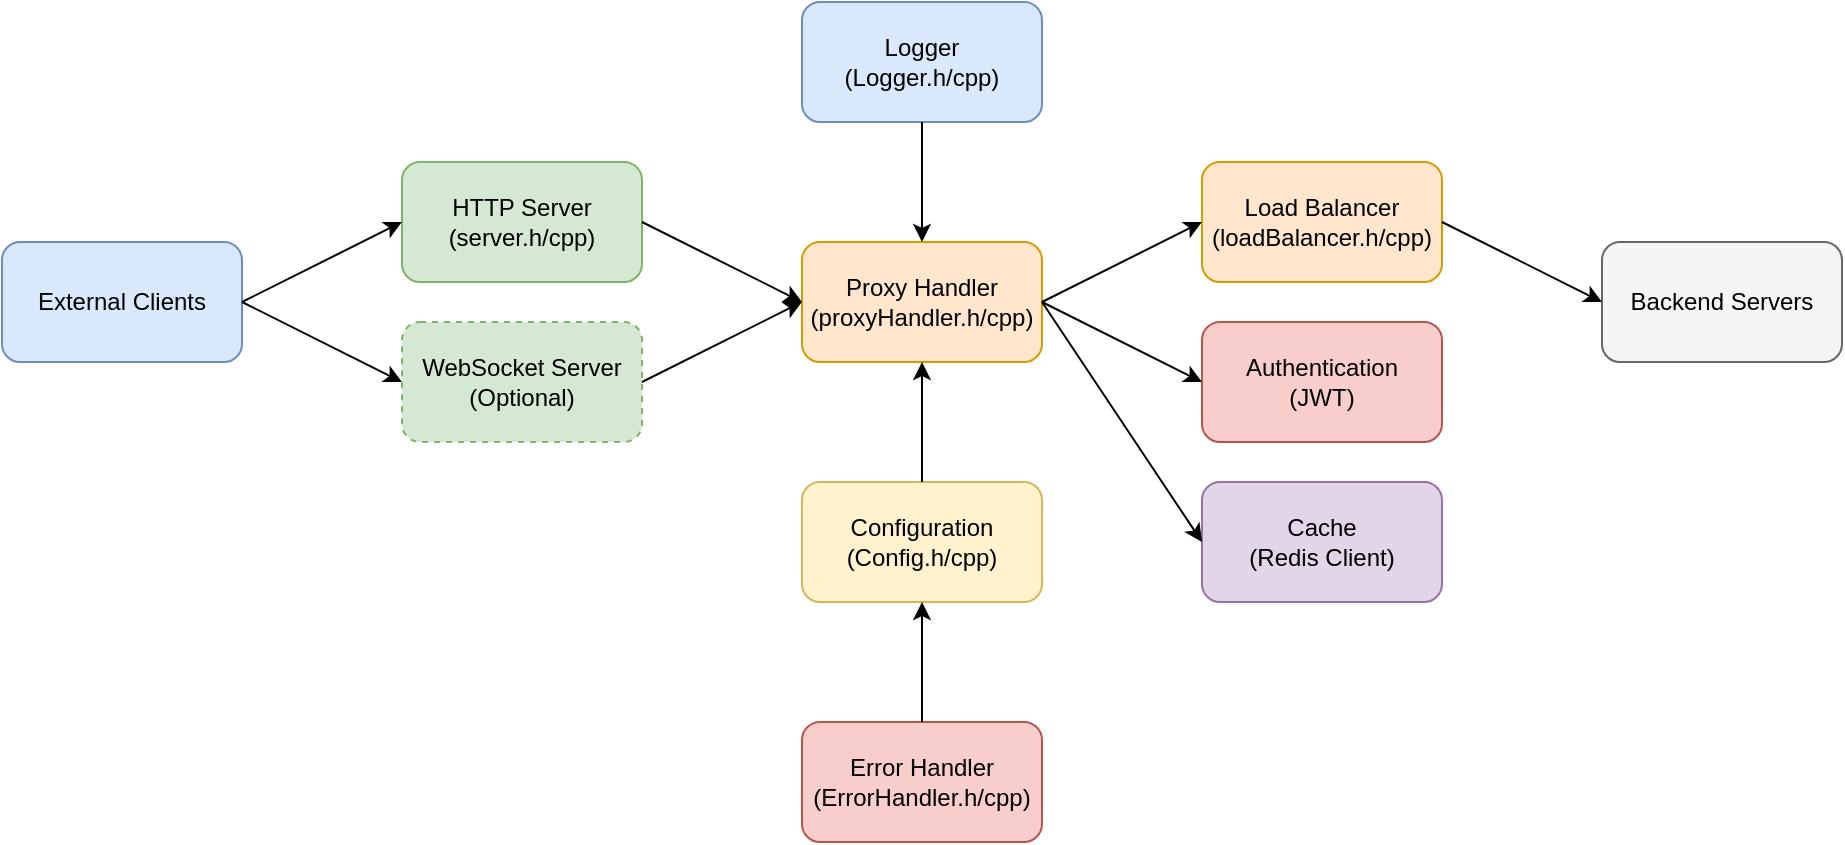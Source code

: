 <mxfile version="21.6.6" type="device">
<diagram name="Reverse Proxy Architecture" id="reverse-proxy-arch">
<mxGraphModel dx="1422" dy="762" grid="1" gridSize="10" guides="1" tooltips="1" connect="1" arrows="1" fold="1" page="1" pageScale="1" pageWidth="1100" pageHeight="850" background="#ffffff">
<root>
<mxCell id="0"/>
<mxCell id="1" parent="0"/>

<!-- External Clients -->
<mxCell id="2" value="External Clients" style="rounded=1;whiteSpace=wrap;html=1;fillColor=#dae8fc;strokeColor=#6c8ebf;" vertex="1" parent="1">
<mxGeometry x="50" y="200" width="120" height="60" as="geometry"/>
</mxCell>

<!-- HTTP Server -->
<mxCell id="3" value="HTTP Server&#10;(server.h/cpp)" style="rounded=1;whiteSpace=wrap;html=1;fillColor=#d5e8d4;strokeColor=#82b366;" vertex="1" parent="1">
<mxGeometry x="250" y="160" width="120" height="60" as="geometry"/>
</mxCell>

<!-- WebSocket Server -->
<mxCell id="4" value="WebSocket Server&#10;(Optional)" style="rounded=1;whiteSpace=wrap;html=1;fillColor=#d5e8d4;strokeColor=#82b366;dashed=1;" vertex="1" parent="1">
<mxGeometry x="250" y="240" width="120" height="60" as="geometry"/>
</mxCell>

<!-- Proxy Handler -->
<mxCell id="5" value="Proxy Handler&#10;(proxyHandler.h/cpp)" style="rounded=1;whiteSpace=wrap;html=1;fillColor=#ffe6cc;strokeColor=#d79b00;" vertex="1" parent="1">
<mxGeometry x="450" y="200" width="120" height="60" as="geometry"/>
</mxCell>

<!-- Configuration -->
<mxCell id="6" value="Configuration&#10;(Config.h/cpp)" style="rounded=1;whiteSpace=wrap;html=1;fillColor=#fff2cc;strokeColor=#d6b656;" vertex="1" parent="1">
<mxGeometry x="450" y="320" width="120" height="60" as="geometry"/>
</mxCell>

<!-- Load Balancer -->
<mxCell id="7" value="Load Balancer&#10;(loadBalancer.h/cpp)" style="rounded=1;whiteSpace=wrap;html=1;fillColor=#ffe6cc;strokeColor=#d79b00;" vertex="1" parent="1">
<mxGeometry x="650" y="160" width="120" height="60" as="geometry"/>
</mxCell>

<!-- Authentication -->
<mxCell id="8" value="Authentication&#10;(JWT)" style="rounded=1;whiteSpace=wrap;html=1;fillColor=#f8cecc;strokeColor=#b85450;" vertex="1" parent="1">
<mxGeometry x="650" y="240" width="120" height="60" as="geometry"/>
</mxCell>

<!-- Cache (Redis) -->
<mxCell id="9" value="Cache&#10;(Redis Client)" style="rounded=1;whiteSpace=wrap;html=1;fillColor=#e1d5e7;strokeColor=#9673a6;" vertex="1" parent="1">
<mxGeometry x="650" y="320" width="120" height="60" as="geometry"/>
</mxCell>

<!-- Backend Servers -->
<mxCell id="10" value="Backend Servers" style="rounded=1;whiteSpace=wrap;html=1;fillColor=#f5f5f5;strokeColor=#666666;" vertex="1" parent="1">
<mxGeometry x="850" y="200" width="120" height="60" as="geometry"/>
</mxCell>

<!-- Logger -->
<mxCell id="11" value="Logger&#10;(Logger.h/cpp)" style="rounded=1;whiteSpace=wrap;html=1;fillColor=#dae8fc;strokeColor=#6c8ebf;" vertex="1" parent="1">
<mxGeometry x="450" y="80" width="120" height="60" as="geometry"/>
</mxCell>

<!-- Error Handler -->
<mxCell id="12" value="Error Handler&#10;(ErrorHandler.h/cpp)" style="rounded=1;whiteSpace=wrap;html=1;fillColor=#f8cecc;strokeColor=#b85450;" vertex="1" parent="1">
<mxGeometry x="450" y="440" width="120" height="60" as="geometry"/>
</mxCell>

<!-- Connection Lines -->
<!-- Clients to Servers -->
<mxCell id="13" value="" style="endArrow=classic;html=1;exitX=1;exitY=0.5;entryX=0;entryY=0.5;" edge="1" parent="1" source="2" target="3">
<mxGeometry width="50" height="50" relative="1" as="geometry"/>
</mxCell>
<mxCell id="14" value="" style="endArrow=classic;html=1;exitX=1;exitY=0.5;entryX=0;entryY=0.5;" edge="1" parent="1" source="2" target="4">
<mxGeometry width="50" height="50" relative="1" as="geometry"/>
</mxCell>

<!-- Servers to Proxy Handler -->
<mxCell id="15" value="" style="endArrow=classic;html=1;exitX=1;exitY=0.5;entryX=0;entryY=0.5;" edge="1" parent="1" source="3" target="5">
<mxGeometry width="50" height="50" relative="1" as="geometry"/>
</mxCell>
<mxCell id="16" value="" style="endArrow=classic;html=1;exitX=1;exitY=0.5;entryX=0;entryY=0.5;" edge="1" parent="1" source="4" target="5">
<mxGeometry width="50" height="50" relative="1" as="geometry"/>
</mxCell>

<!-- Proxy Handler to Components -->
<mxCell id="17" value="" style="endArrow=classic;html=1;exitX=1;exitY=0.5;entryX=0;entryY=0.5;" edge="1" parent="1" source="5" target="7">
<mxGeometry width="50" height="50" relative="1" as="geometry"/>
</mxCell>
<mxCell id="18" value="" style="endArrow=classic;html=1;exitX=1;exitY=0.5;entryX=0;entryY=0.5;" edge="1" parent="1" source="5" target="8">
<mxGeometry width="50" height="50" relative="1" as="geometry"/>
</mxCell>
<mxCell id="19" value="" style="endArrow=classic;html=1;exitX=1;exitY=0.5;entryX=0;entryY=0.5;" edge="1" parent="1" source="5" target="9">
<mxGeometry width="50" height="50" relative="1" as="geometry"/>
</mxCell>

<!-- Load Balancer to Backend -->
<mxCell id="20" value="" style="endArrow=classic;html=1;exitX=1;exitY=0.5;entryX=0;entryY=0.5;" edge="1" parent="1" source="7" target="10">
<mxGeometry width="50" height="50" relative="1" as="geometry"/>
</mxCell>

<!-- Config Connections -->
<mxCell id="21" value="" style="endArrow=classic;html=1;exitX=0.5;exitY=0;entryX=0.5;entryY=1;" edge="1" parent="1" source="6" target="5">
<mxGeometry width="50" height="50" relative="1" as="geometry"/>
</mxCell>

<!-- Logger Connections -->
<mxCell id="22" value="" style="endArrow=classic;html=1;exitX=0.5;exitY=1;entryX=0.5;entryY=0;" edge="1" parent="1" source="11" target="5">
<mxGeometry width="50" height="50" relative="1" as="geometry"/>
</mxCell>

<!-- Error Handler Connections -->
<mxCell id="23" value="" style="endArrow=classic;html=1;exitX=0.5;exitY=0;entryX=0.5;entryY=1;" edge="1" parent="1" source="12" target="6">
<mxGeometry width="50" height="50" relative="1" as="geometry"/>
</mxCell>

</root>
</mxGraphModel>
</diagram>
</mxfile>
